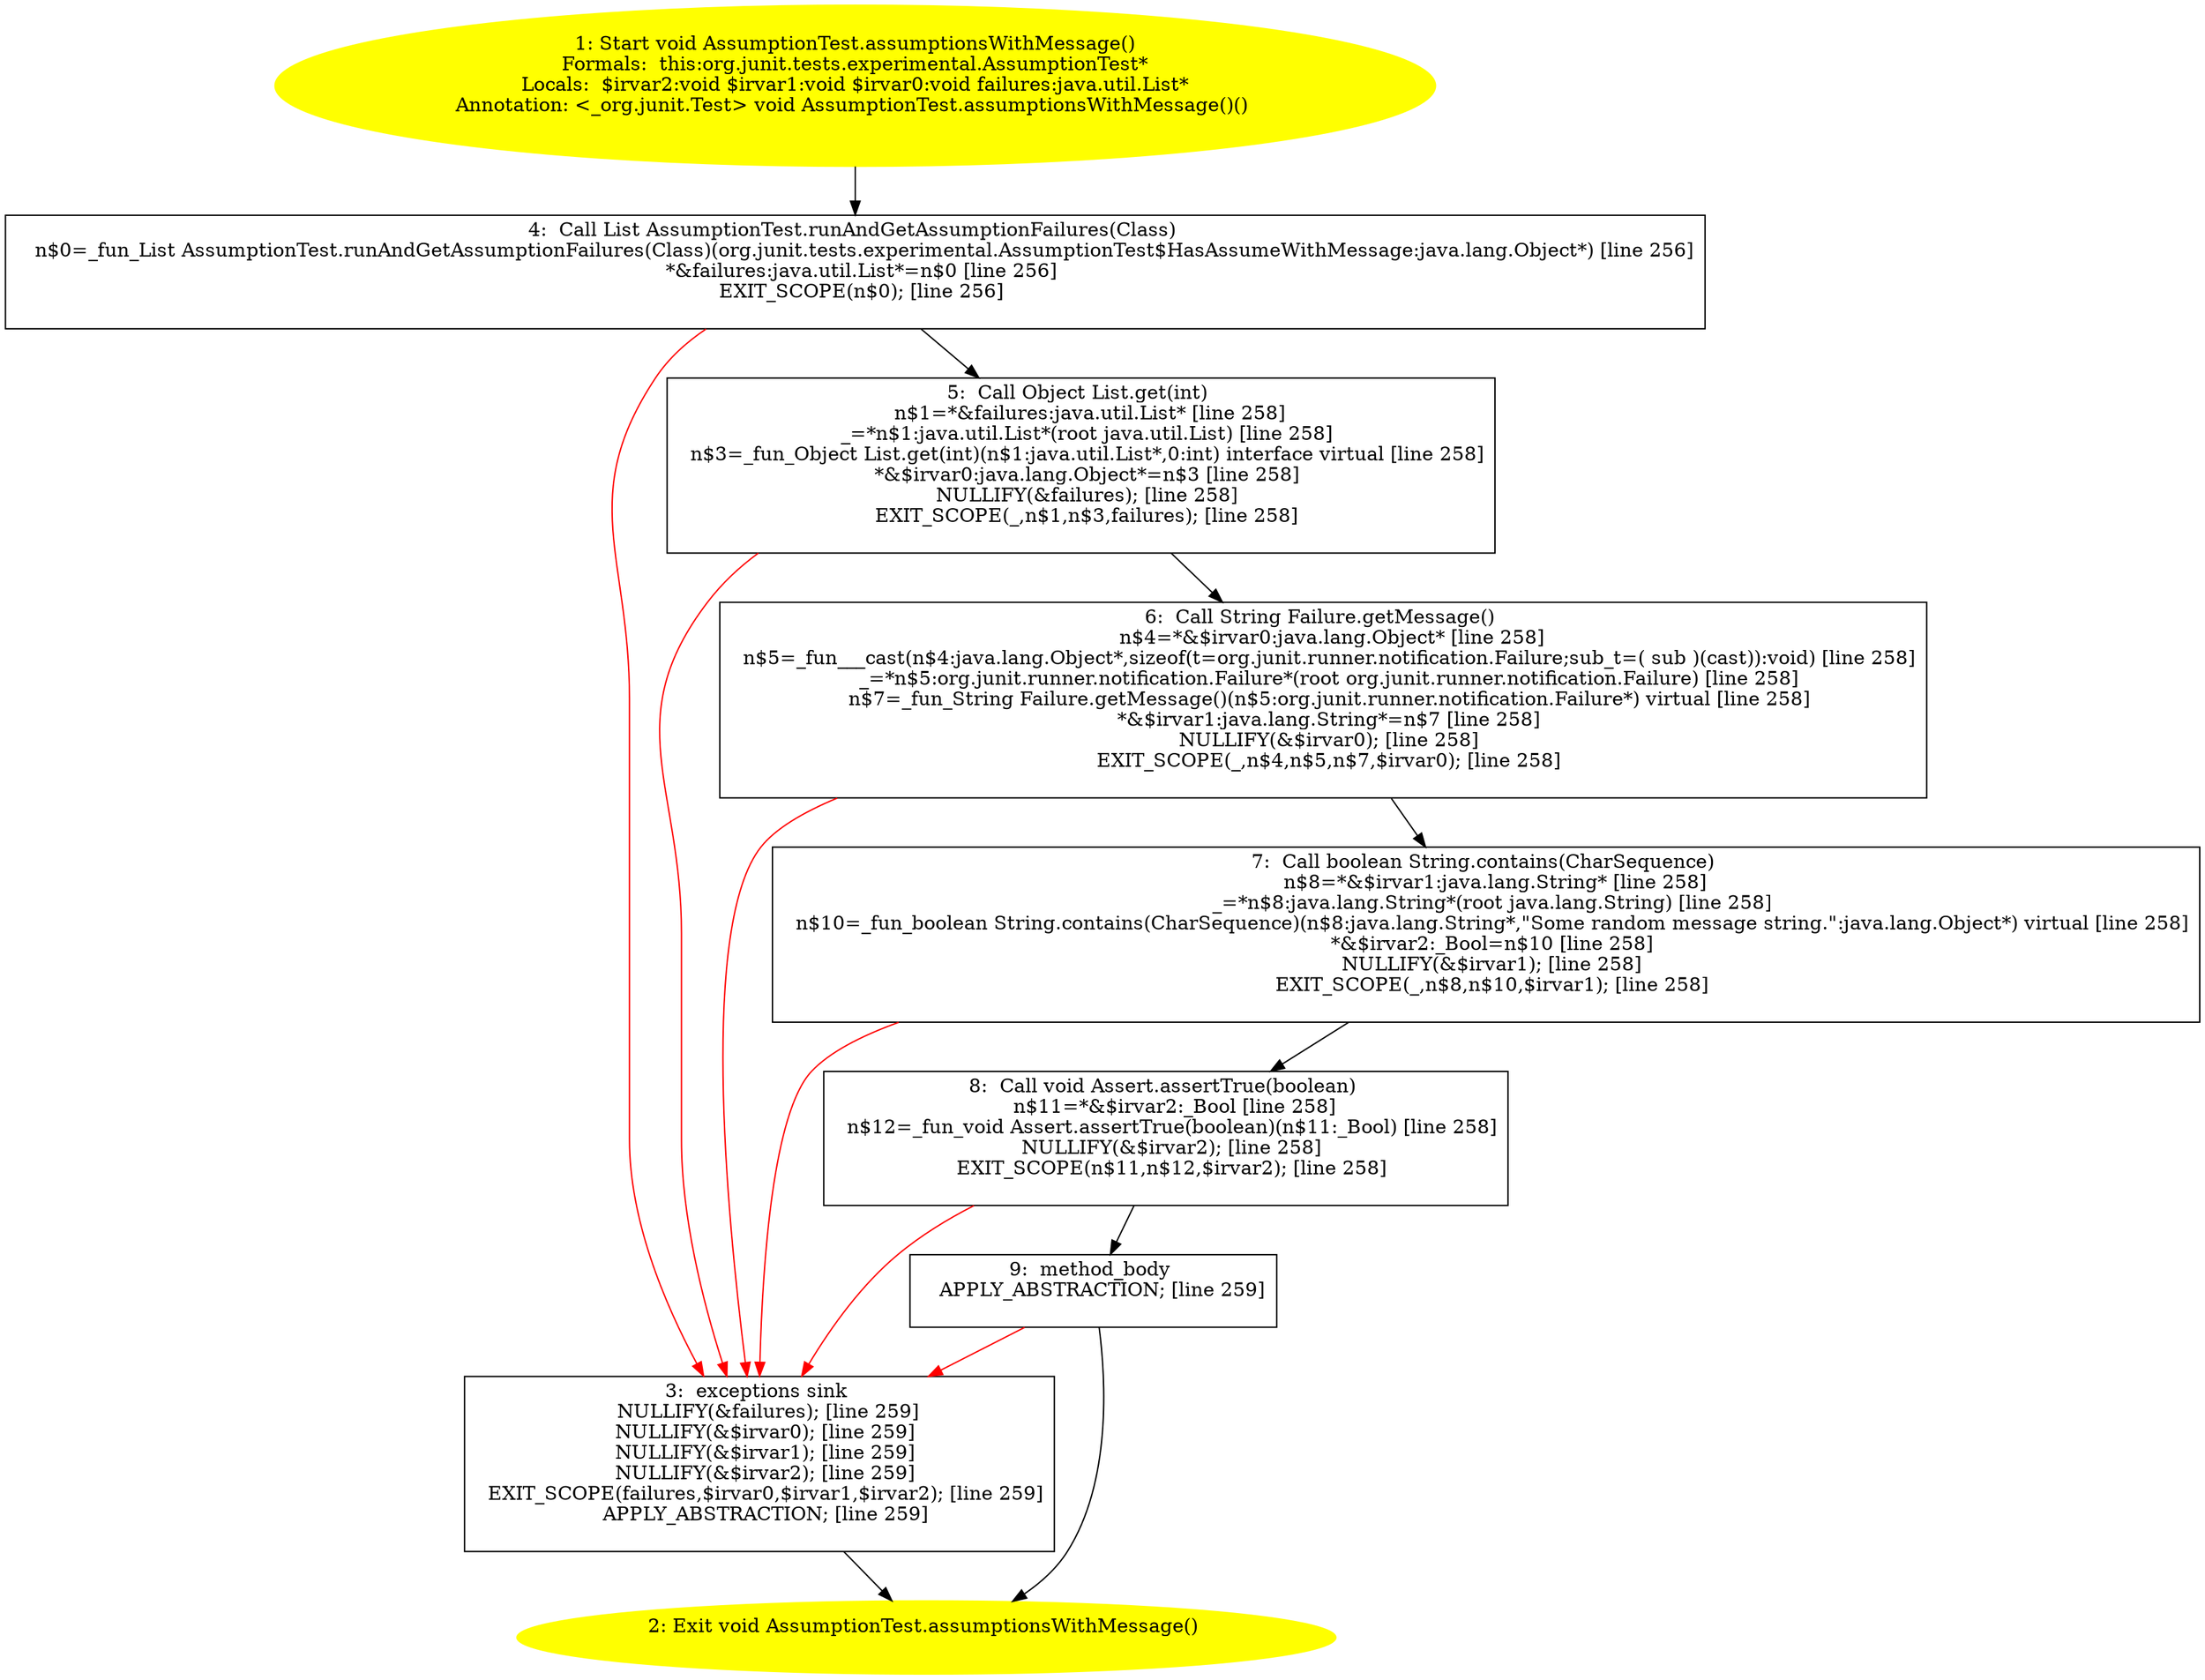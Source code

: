 /* @generated */
digraph cfg {
"org.junit.tests.experimental.AssumptionTest.assumptionsWithMessage():void.242e2abe747bf913423809737c62650a_1" [label="1: Start void AssumptionTest.assumptionsWithMessage()\nFormals:  this:org.junit.tests.experimental.AssumptionTest*\nLocals:  $irvar2:void $irvar1:void $irvar0:void failures:java.util.List*\nAnnotation: <_org.junit.Test> void AssumptionTest.assumptionsWithMessage()() \n  " color=yellow style=filled]
	

	 "org.junit.tests.experimental.AssumptionTest.assumptionsWithMessage():void.242e2abe747bf913423809737c62650a_1" -> "org.junit.tests.experimental.AssumptionTest.assumptionsWithMessage():void.242e2abe747bf913423809737c62650a_4" ;
"org.junit.tests.experimental.AssumptionTest.assumptionsWithMessage():void.242e2abe747bf913423809737c62650a_2" [label="2: Exit void AssumptionTest.assumptionsWithMessage() \n  " color=yellow style=filled]
	

"org.junit.tests.experimental.AssumptionTest.assumptionsWithMessage():void.242e2abe747bf913423809737c62650a_3" [label="3:  exceptions sink \n   NULLIFY(&failures); [line 259]\n  NULLIFY(&$irvar0); [line 259]\n  NULLIFY(&$irvar1); [line 259]\n  NULLIFY(&$irvar2); [line 259]\n  EXIT_SCOPE(failures,$irvar0,$irvar1,$irvar2); [line 259]\n  APPLY_ABSTRACTION; [line 259]\n " shape="box"]
	

	 "org.junit.tests.experimental.AssumptionTest.assumptionsWithMessage():void.242e2abe747bf913423809737c62650a_3" -> "org.junit.tests.experimental.AssumptionTest.assumptionsWithMessage():void.242e2abe747bf913423809737c62650a_2" ;
"org.junit.tests.experimental.AssumptionTest.assumptionsWithMessage():void.242e2abe747bf913423809737c62650a_4" [label="4:  Call List AssumptionTest.runAndGetAssumptionFailures(Class) \n   n$0=_fun_List AssumptionTest.runAndGetAssumptionFailures(Class)(org.junit.tests.experimental.AssumptionTest$HasAssumeWithMessage:java.lang.Object*) [line 256]\n  *&failures:java.util.List*=n$0 [line 256]\n  EXIT_SCOPE(n$0); [line 256]\n " shape="box"]
	

	 "org.junit.tests.experimental.AssumptionTest.assumptionsWithMessage():void.242e2abe747bf913423809737c62650a_4" -> "org.junit.tests.experimental.AssumptionTest.assumptionsWithMessage():void.242e2abe747bf913423809737c62650a_5" ;
	 "org.junit.tests.experimental.AssumptionTest.assumptionsWithMessage():void.242e2abe747bf913423809737c62650a_4" -> "org.junit.tests.experimental.AssumptionTest.assumptionsWithMessage():void.242e2abe747bf913423809737c62650a_3" [color="red" ];
"org.junit.tests.experimental.AssumptionTest.assumptionsWithMessage():void.242e2abe747bf913423809737c62650a_5" [label="5:  Call Object List.get(int) \n   n$1=*&failures:java.util.List* [line 258]\n  _=*n$1:java.util.List*(root java.util.List) [line 258]\n  n$3=_fun_Object List.get(int)(n$1:java.util.List*,0:int) interface virtual [line 258]\n  *&$irvar0:java.lang.Object*=n$3 [line 258]\n  NULLIFY(&failures); [line 258]\n  EXIT_SCOPE(_,n$1,n$3,failures); [line 258]\n " shape="box"]
	

	 "org.junit.tests.experimental.AssumptionTest.assumptionsWithMessage():void.242e2abe747bf913423809737c62650a_5" -> "org.junit.tests.experimental.AssumptionTest.assumptionsWithMessage():void.242e2abe747bf913423809737c62650a_6" ;
	 "org.junit.tests.experimental.AssumptionTest.assumptionsWithMessage():void.242e2abe747bf913423809737c62650a_5" -> "org.junit.tests.experimental.AssumptionTest.assumptionsWithMessage():void.242e2abe747bf913423809737c62650a_3" [color="red" ];
"org.junit.tests.experimental.AssumptionTest.assumptionsWithMessage():void.242e2abe747bf913423809737c62650a_6" [label="6:  Call String Failure.getMessage() \n   n$4=*&$irvar0:java.lang.Object* [line 258]\n  n$5=_fun___cast(n$4:java.lang.Object*,sizeof(t=org.junit.runner.notification.Failure;sub_t=( sub )(cast)):void) [line 258]\n  _=*n$5:org.junit.runner.notification.Failure*(root org.junit.runner.notification.Failure) [line 258]\n  n$7=_fun_String Failure.getMessage()(n$5:org.junit.runner.notification.Failure*) virtual [line 258]\n  *&$irvar1:java.lang.String*=n$7 [line 258]\n  NULLIFY(&$irvar0); [line 258]\n  EXIT_SCOPE(_,n$4,n$5,n$7,$irvar0); [line 258]\n " shape="box"]
	

	 "org.junit.tests.experimental.AssumptionTest.assumptionsWithMessage():void.242e2abe747bf913423809737c62650a_6" -> "org.junit.tests.experimental.AssumptionTest.assumptionsWithMessage():void.242e2abe747bf913423809737c62650a_7" ;
	 "org.junit.tests.experimental.AssumptionTest.assumptionsWithMessage():void.242e2abe747bf913423809737c62650a_6" -> "org.junit.tests.experimental.AssumptionTest.assumptionsWithMessage():void.242e2abe747bf913423809737c62650a_3" [color="red" ];
"org.junit.tests.experimental.AssumptionTest.assumptionsWithMessage():void.242e2abe747bf913423809737c62650a_7" [label="7:  Call boolean String.contains(CharSequence) \n   n$8=*&$irvar1:java.lang.String* [line 258]\n  _=*n$8:java.lang.String*(root java.lang.String) [line 258]\n  n$10=_fun_boolean String.contains(CharSequence)(n$8:java.lang.String*,\"Some random message string.\":java.lang.Object*) virtual [line 258]\n  *&$irvar2:_Bool=n$10 [line 258]\n  NULLIFY(&$irvar1); [line 258]\n  EXIT_SCOPE(_,n$8,n$10,$irvar1); [line 258]\n " shape="box"]
	

	 "org.junit.tests.experimental.AssumptionTest.assumptionsWithMessage():void.242e2abe747bf913423809737c62650a_7" -> "org.junit.tests.experimental.AssumptionTest.assumptionsWithMessage():void.242e2abe747bf913423809737c62650a_8" ;
	 "org.junit.tests.experimental.AssumptionTest.assumptionsWithMessage():void.242e2abe747bf913423809737c62650a_7" -> "org.junit.tests.experimental.AssumptionTest.assumptionsWithMessage():void.242e2abe747bf913423809737c62650a_3" [color="red" ];
"org.junit.tests.experimental.AssumptionTest.assumptionsWithMessage():void.242e2abe747bf913423809737c62650a_8" [label="8:  Call void Assert.assertTrue(boolean) \n   n$11=*&$irvar2:_Bool [line 258]\n  n$12=_fun_void Assert.assertTrue(boolean)(n$11:_Bool) [line 258]\n  NULLIFY(&$irvar2); [line 258]\n  EXIT_SCOPE(n$11,n$12,$irvar2); [line 258]\n " shape="box"]
	

	 "org.junit.tests.experimental.AssumptionTest.assumptionsWithMessage():void.242e2abe747bf913423809737c62650a_8" -> "org.junit.tests.experimental.AssumptionTest.assumptionsWithMessage():void.242e2abe747bf913423809737c62650a_9" ;
	 "org.junit.tests.experimental.AssumptionTest.assumptionsWithMessage():void.242e2abe747bf913423809737c62650a_8" -> "org.junit.tests.experimental.AssumptionTest.assumptionsWithMessage():void.242e2abe747bf913423809737c62650a_3" [color="red" ];
"org.junit.tests.experimental.AssumptionTest.assumptionsWithMessage():void.242e2abe747bf913423809737c62650a_9" [label="9:  method_body \n   APPLY_ABSTRACTION; [line 259]\n " shape="box"]
	

	 "org.junit.tests.experimental.AssumptionTest.assumptionsWithMessage():void.242e2abe747bf913423809737c62650a_9" -> "org.junit.tests.experimental.AssumptionTest.assumptionsWithMessage():void.242e2abe747bf913423809737c62650a_2" ;
	 "org.junit.tests.experimental.AssumptionTest.assumptionsWithMessage():void.242e2abe747bf913423809737c62650a_9" -> "org.junit.tests.experimental.AssumptionTest.assumptionsWithMessage():void.242e2abe747bf913423809737c62650a_3" [color="red" ];
}

